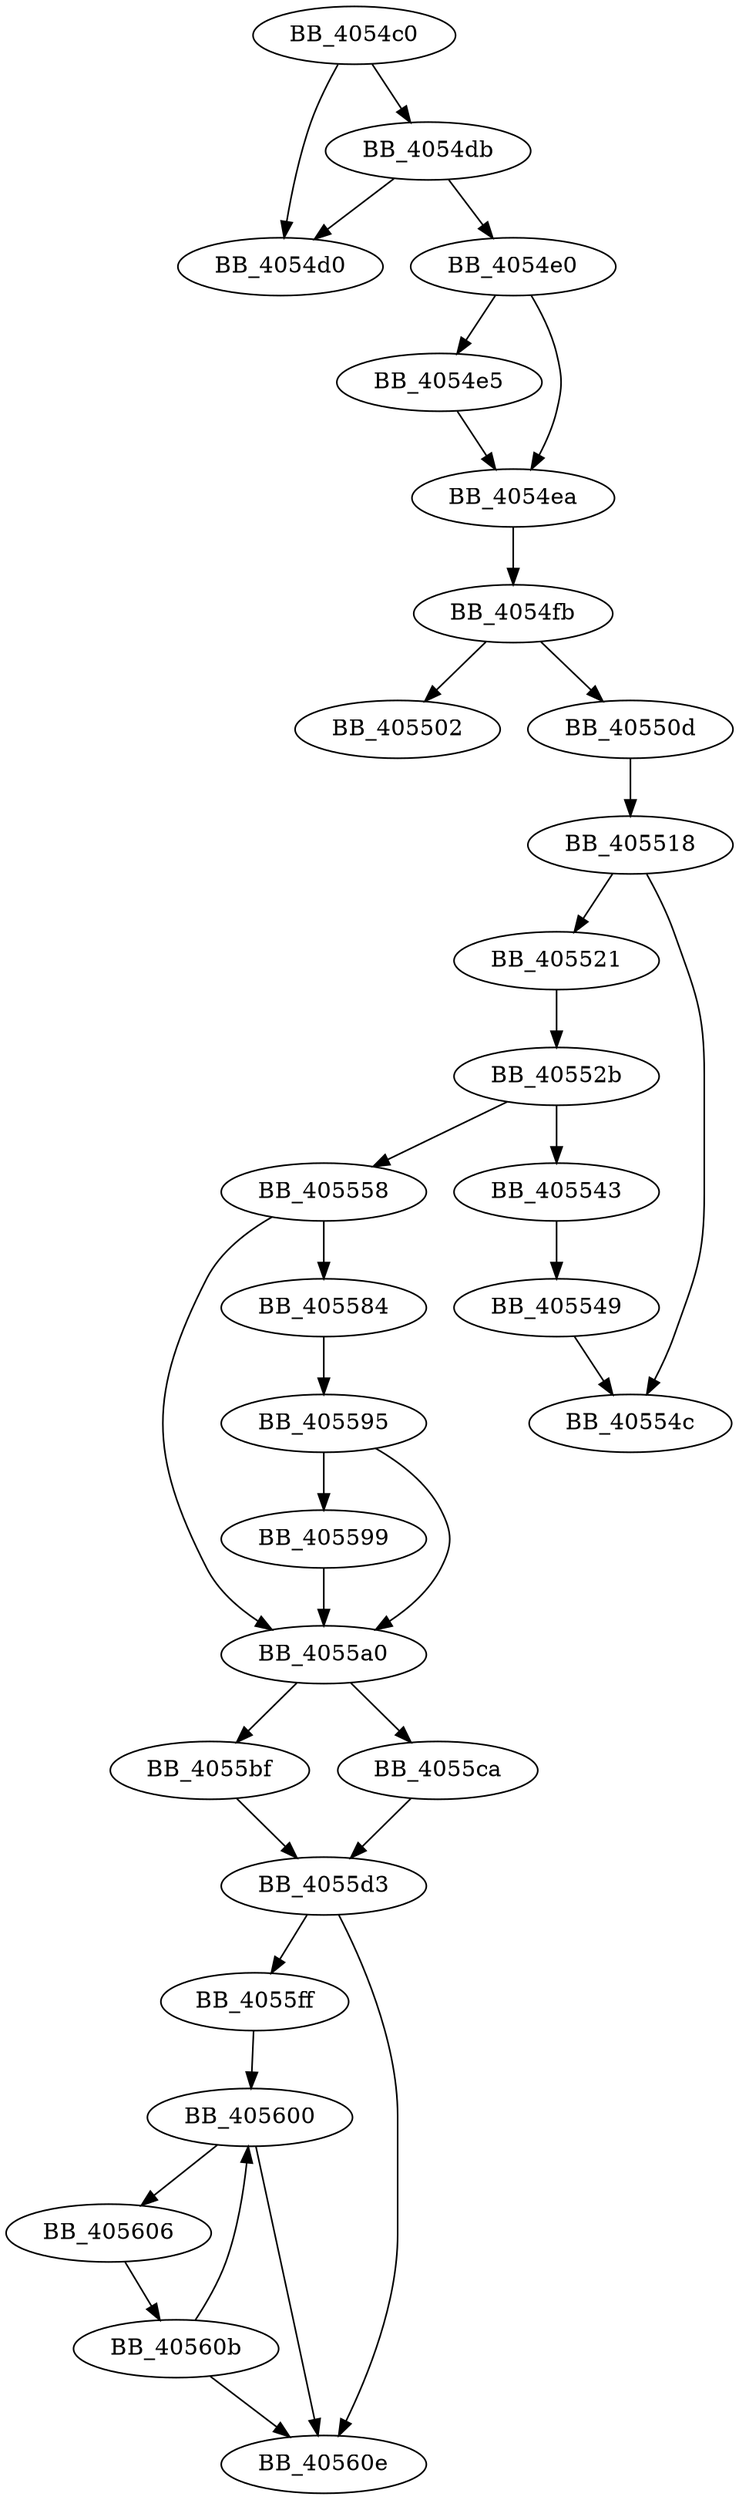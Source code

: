 DiGraph sub_4054C0{
BB_4054c0->BB_4054d0
BB_4054c0->BB_4054db
BB_4054db->BB_4054d0
BB_4054db->BB_4054e0
BB_4054e0->BB_4054e5
BB_4054e0->BB_4054ea
BB_4054e5->BB_4054ea
BB_4054ea->BB_4054fb
BB_4054fb->BB_405502
BB_4054fb->BB_40550d
BB_40550d->BB_405518
BB_405518->BB_405521
BB_405518->BB_40554c
BB_405521->BB_40552b
BB_40552b->BB_405543
BB_40552b->BB_405558
BB_405543->BB_405549
BB_405549->BB_40554c
BB_405558->BB_405584
BB_405558->BB_4055a0
BB_405584->BB_405595
BB_405595->BB_405599
BB_405595->BB_4055a0
BB_405599->BB_4055a0
BB_4055a0->BB_4055bf
BB_4055a0->BB_4055ca
BB_4055bf->BB_4055d3
BB_4055ca->BB_4055d3
BB_4055d3->BB_4055ff
BB_4055d3->BB_40560e
BB_4055ff->BB_405600
BB_405600->BB_405606
BB_405600->BB_40560e
BB_405606->BB_40560b
BB_40560b->BB_405600
BB_40560b->BB_40560e
}
